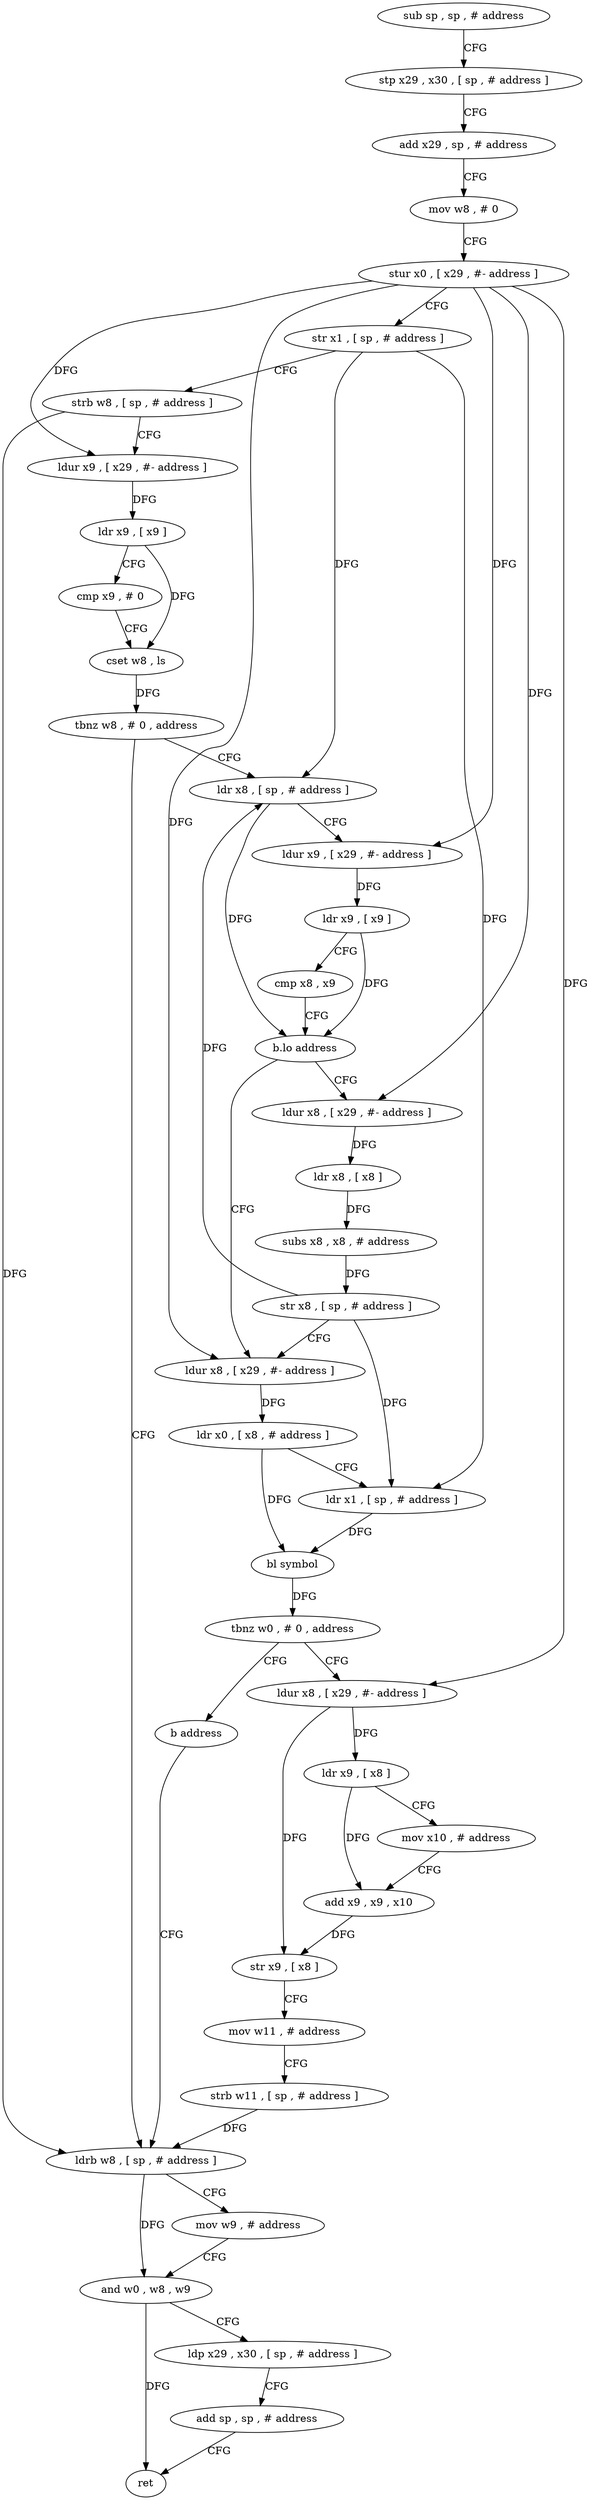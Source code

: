 digraph "func" {
"97260" [label = "sub sp , sp , # address" ]
"97264" [label = "stp x29 , x30 , [ sp , # address ]" ]
"97268" [label = "add x29 , sp , # address" ]
"97272" [label = "mov w8 , # 0" ]
"97276" [label = "stur x0 , [ x29 , #- address ]" ]
"97280" [label = "str x1 , [ sp , # address ]" ]
"97284" [label = "strb w8 , [ sp , # address ]" ]
"97288" [label = "ldur x9 , [ x29 , #- address ]" ]
"97292" [label = "ldr x9 , [ x9 ]" ]
"97296" [label = "cmp x9 , # 0" ]
"97300" [label = "cset w8 , ls" ]
"97304" [label = "tbnz w8 , # 0 , address" ]
"97396" [label = "ldrb w8 , [ sp , # address ]" ]
"97308" [label = "ldr x8 , [ sp , # address ]" ]
"97400" [label = "mov w9 , # address" ]
"97404" [label = "and w0 , w8 , w9" ]
"97408" [label = "ldp x29 , x30 , [ sp , # address ]" ]
"97412" [label = "add sp , sp , # address" ]
"97416" [label = "ret" ]
"97312" [label = "ldur x9 , [ x29 , #- address ]" ]
"97316" [label = "ldr x9 , [ x9 ]" ]
"97320" [label = "cmp x8 , x9" ]
"97324" [label = "b.lo address" ]
"97344" [label = "ldur x8 , [ x29 , #- address ]" ]
"97328" [label = "ldur x8 , [ x29 , #- address ]" ]
"97348" [label = "ldr x0 , [ x8 , # address ]" ]
"97352" [label = "ldr x1 , [ sp , # address ]" ]
"97356" [label = "bl symbol" ]
"97360" [label = "tbnz w0 , # 0 , address" ]
"97368" [label = "ldur x8 , [ x29 , #- address ]" ]
"97364" [label = "b address" ]
"97332" [label = "ldr x8 , [ x8 ]" ]
"97336" [label = "subs x8 , x8 , # address" ]
"97340" [label = "str x8 , [ sp , # address ]" ]
"97372" [label = "ldr x9 , [ x8 ]" ]
"97376" [label = "mov x10 , # address" ]
"97380" [label = "add x9 , x9 , x10" ]
"97384" [label = "str x9 , [ x8 ]" ]
"97388" [label = "mov w11 , # address" ]
"97392" [label = "strb w11 , [ sp , # address ]" ]
"97260" -> "97264" [ label = "CFG" ]
"97264" -> "97268" [ label = "CFG" ]
"97268" -> "97272" [ label = "CFG" ]
"97272" -> "97276" [ label = "CFG" ]
"97276" -> "97280" [ label = "CFG" ]
"97276" -> "97288" [ label = "DFG" ]
"97276" -> "97312" [ label = "DFG" ]
"97276" -> "97344" [ label = "DFG" ]
"97276" -> "97328" [ label = "DFG" ]
"97276" -> "97368" [ label = "DFG" ]
"97280" -> "97284" [ label = "CFG" ]
"97280" -> "97308" [ label = "DFG" ]
"97280" -> "97352" [ label = "DFG" ]
"97284" -> "97288" [ label = "CFG" ]
"97284" -> "97396" [ label = "DFG" ]
"97288" -> "97292" [ label = "DFG" ]
"97292" -> "97296" [ label = "CFG" ]
"97292" -> "97300" [ label = "DFG" ]
"97296" -> "97300" [ label = "CFG" ]
"97300" -> "97304" [ label = "DFG" ]
"97304" -> "97396" [ label = "CFG" ]
"97304" -> "97308" [ label = "CFG" ]
"97396" -> "97400" [ label = "CFG" ]
"97396" -> "97404" [ label = "DFG" ]
"97308" -> "97312" [ label = "CFG" ]
"97308" -> "97324" [ label = "DFG" ]
"97400" -> "97404" [ label = "CFG" ]
"97404" -> "97408" [ label = "CFG" ]
"97404" -> "97416" [ label = "DFG" ]
"97408" -> "97412" [ label = "CFG" ]
"97412" -> "97416" [ label = "CFG" ]
"97312" -> "97316" [ label = "DFG" ]
"97316" -> "97320" [ label = "CFG" ]
"97316" -> "97324" [ label = "DFG" ]
"97320" -> "97324" [ label = "CFG" ]
"97324" -> "97344" [ label = "CFG" ]
"97324" -> "97328" [ label = "CFG" ]
"97344" -> "97348" [ label = "DFG" ]
"97328" -> "97332" [ label = "DFG" ]
"97348" -> "97352" [ label = "CFG" ]
"97348" -> "97356" [ label = "DFG" ]
"97352" -> "97356" [ label = "DFG" ]
"97356" -> "97360" [ label = "DFG" ]
"97360" -> "97368" [ label = "CFG" ]
"97360" -> "97364" [ label = "CFG" ]
"97368" -> "97372" [ label = "DFG" ]
"97368" -> "97384" [ label = "DFG" ]
"97364" -> "97396" [ label = "CFG" ]
"97332" -> "97336" [ label = "DFG" ]
"97336" -> "97340" [ label = "DFG" ]
"97340" -> "97344" [ label = "CFG" ]
"97340" -> "97308" [ label = "DFG" ]
"97340" -> "97352" [ label = "DFG" ]
"97372" -> "97376" [ label = "CFG" ]
"97372" -> "97380" [ label = "DFG" ]
"97376" -> "97380" [ label = "CFG" ]
"97380" -> "97384" [ label = "DFG" ]
"97384" -> "97388" [ label = "CFG" ]
"97388" -> "97392" [ label = "CFG" ]
"97392" -> "97396" [ label = "DFG" ]
}
